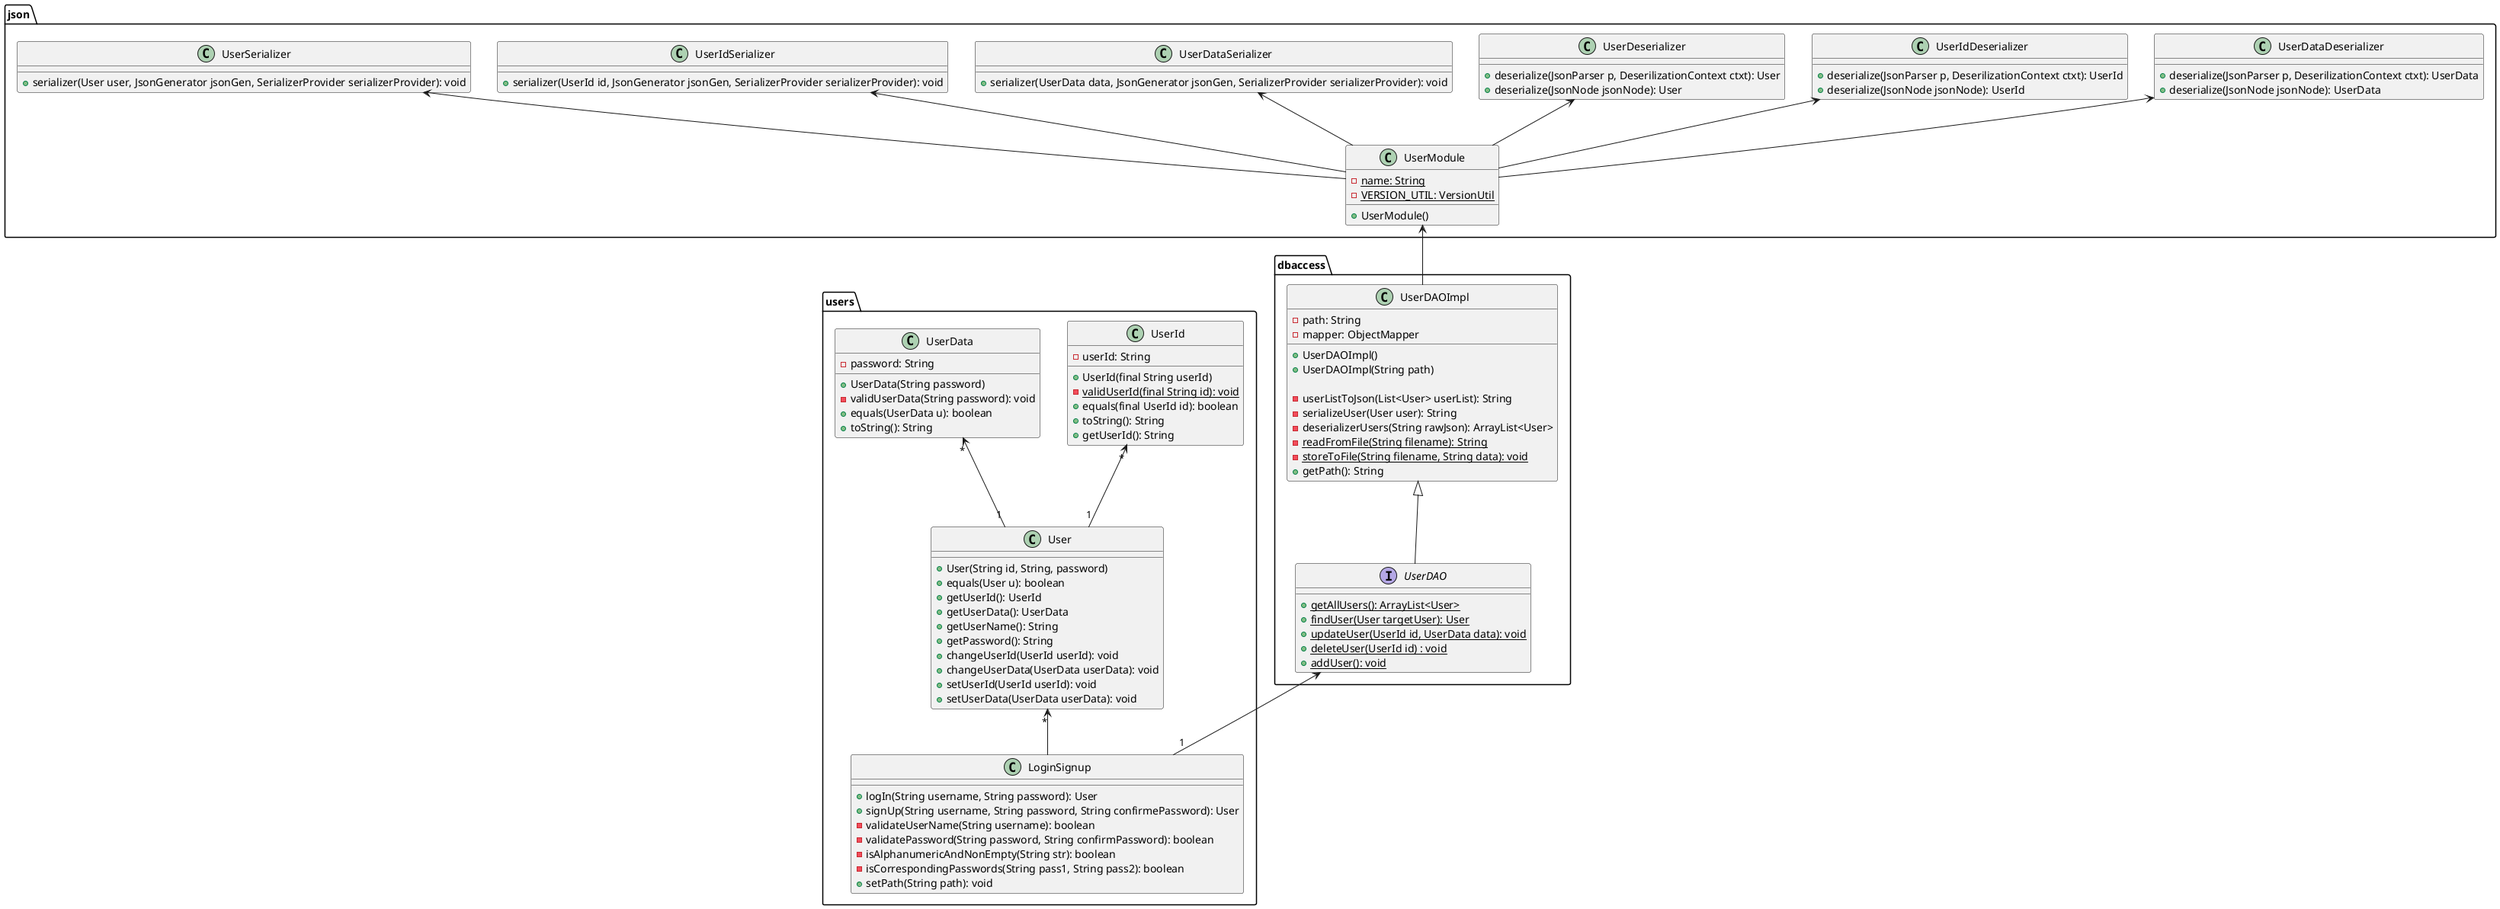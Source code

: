 @startuml BaseClassDiagram

'Users package'
package "users" {
	class LoginSignup {
		'- userDAO: UserDAOImpl'
		+ logIn(String username, String password): User
		+ signUp(String username, String password, String confirmePassword): User
		- validateUserName(String username): boolean
		- validatePassword(String password, String confirmPassword): boolean
		- isAlphanumericAndNonEmpty(String str): boolean
		- isCorrespondingPasswords(String pass1, String pass2): boolean
		+ setPath(String path): void
	}
	class User {
		'-userData: UserData'
		'-userId: UserId'

		+ User(String id, String, password)
		+ equals(User u): boolean
		+ getUserId(): UserId
		+ getUserData(): UserData
		+ getUserName(): String
		+ getPassword(): String
		+ changeUserId(UserId userId): void
		+ changeUserData(UserData userData): void
		+ setUserId(UserId userId): void
		+ setUserData(UserData userData): void

	}

	class UserId {
		- userId: String

		+ UserId(final String userId)
		- {static} validUserId(final String id): void
		+ equals(final UserId id): boolean
		+ toString(): String
		+ getUserId(): String


	}

	class UserData {
		- password: String

		+ UserData(String password)
		- validUserData(String password): void
		+ equals(UserData u): boolean
		+ toString(): String
	}
}

package "dbaccess" {
	interface UserDAO {
		+ {static} getAllUsers(): ArrayList<User>
		+ {static} findUser(User targetUser): User
		+ {static} updateUser(UserId id, UserData data): void
		+ {static} deleteUser(UserId id) : void
		+ {static} addUser(): void
	}

	class UserDAOImpl {
		- path: String
		- mapper: ObjectMapper

		+ UserDAOImpl()
		+ UserDAOImpl(String path)

		- userListToJson(List<User> userList): String
		- serializeUser(User user): String
		- deserializerUsers(String rawJson): ArrayList<User>
		- {static} readFromFile(String filename): String
		- {static} storeToFile(String filename, String data): void
		+ getPath(): String

	}
}

package "json" {
	class UserDataDeserializer {
		+ deserialize(JsonParser p, DeserilizationContext ctxt): UserData
		+ deserialize(JsonNode jsonNode): UserData
	}

	class UserIdDeserializer {
		+ deserialize(JsonParser p, DeserilizationContext ctxt): UserId
		+ deserialize(JsonNode jsonNode): UserId
	}

	class UserDeserializer {
		+ deserialize(JsonParser p, DeserilizationContext ctxt): User
		+ deserialize(JsonNode jsonNode): User
	}

	class UserDataSerializer { 
		+ serializer(UserData data, JsonGenerator jsonGen, SerializerProvider serializerProvider): void
	}
	class UserIdSerializer { 
		+ serializer(UserId id, JsonGenerator jsonGen, SerializerProvider serializerProvider): void
	}
	class UserSerializer { 
		+ serializer(User user, JsonGenerator jsonGen, SerializerProvider serializerProvider): void
	}

	class UserModule {
		- {static} name: String
		- {static} VERSION_UTIL: VersionUtil	

		+ UserModule()
	}
}

'Relations'
UserId "*" <-- "1" User
UserData "*" <-- "1" User
User "*" <-- LoginSignup

UserDAO <-- "1" LoginSignup
UserDAOImpl <|-- UserDAO
UserModule <-- UserDAOImpl

UserDataSerializer <-- UserModule
UserDataDeserializer <-- UserModule
UserIdSerializer <-- UserModule
UserIdDeserializer <-- UserModule
UserSerializer <-- UserModule
UserDeserializer <-- UserModule

@enduml
